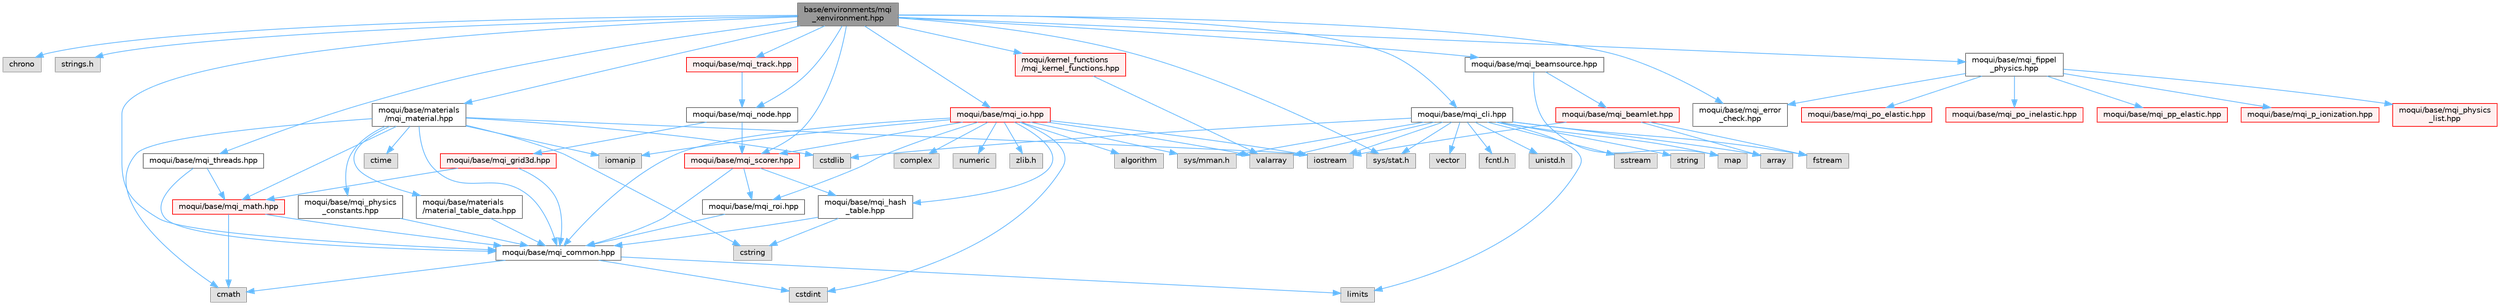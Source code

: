 digraph "base/environments/mqi_xenvironment.hpp"
{
 // LATEX_PDF_SIZE
  bgcolor="transparent";
  edge [fontname=Helvetica,fontsize=10,labelfontname=Helvetica,labelfontsize=10];
  node [fontname=Helvetica,fontsize=10,shape=box,height=0.2,width=0.4];
  Node1 [id="Node000001",label="base/environments/mqi\l_xenvironment.hpp",height=0.2,width=0.4,color="gray40", fillcolor="grey60", style="filled", fontcolor="black",tooltip="This file defines the x_environment class, a virtual base class for creating Monte Carlo simulation e..."];
  Node1 -> Node2 [id="edge1_Node000001_Node000002",color="steelblue1",style="solid",tooltip=" "];
  Node2 [id="Node000002",label="chrono",height=0.2,width=0.4,color="grey60", fillcolor="#E0E0E0", style="filled",tooltip=" "];
  Node1 -> Node3 [id="edge2_Node000001_Node000003",color="steelblue1",style="solid",tooltip=" "];
  Node3 [id="Node000003",label="strings.h",height=0.2,width=0.4,color="grey60", fillcolor="#E0E0E0", style="filled",tooltip=" "];
  Node1 -> Node4 [id="edge3_Node000001_Node000004",color="steelblue1",style="solid",tooltip=" "];
  Node4 [id="Node000004",label="sys/stat.h",height=0.2,width=0.4,color="grey60", fillcolor="#E0E0E0", style="filled",tooltip=" "];
  Node1 -> Node5 [id="edge4_Node000001_Node000005",color="steelblue1",style="solid",tooltip=" "];
  Node5 [id="Node000005",label="moqui/base/mqi_common.hpp",height=0.2,width=0.4,color="grey40", fillcolor="white", style="filled",URL="$mqi__common_8hpp.html",tooltip="A header file containing common definitions, macros, and type aliases for the project."];
  Node5 -> Node6 [id="edge5_Node000005_Node000006",color="steelblue1",style="solid",tooltip=" "];
  Node6 [id="Node000006",label="cmath",height=0.2,width=0.4,color="grey60", fillcolor="#E0E0E0", style="filled",tooltip=" "];
  Node5 -> Node7 [id="edge6_Node000005_Node000007",color="steelblue1",style="solid",tooltip=" "];
  Node7 [id="Node000007",label="cstdint",height=0.2,width=0.4,color="grey60", fillcolor="#E0E0E0", style="filled",tooltip=" "];
  Node5 -> Node8 [id="edge7_Node000005_Node000008",color="steelblue1",style="solid",tooltip=" "];
  Node8 [id="Node000008",label="limits",height=0.2,width=0.4,color="grey60", fillcolor="#E0E0E0", style="filled",tooltip=" "];
  Node1 -> Node9 [id="edge8_Node000001_Node000009",color="steelblue1",style="solid",tooltip=" "];
  Node9 [id="Node000009",label="moqui/base/mqi_node.hpp",height=0.2,width=0.4,color="grey40", fillcolor="white", style="filled",URL="$mqi__node_8hpp.html",tooltip="Defines the node structure for the geometry hierarchy (scene graph)."];
  Node9 -> Node10 [id="edge9_Node000009_Node000010",color="steelblue1",style="solid",tooltip=" "];
  Node10 [id="Node000010",label="moqui/base/mqi_grid3d.hpp",height=0.2,width=0.4,color="red", fillcolor="#FFF0F0", style="filled",URL="$mqi__grid3d_8hpp.html",tooltip="Defines a generic 3D rectilinear grid for Monte Carlo transport simulations."];
  Node10 -> Node5 [id="edge10_Node000010_Node000005",color="steelblue1",style="solid",tooltip=" "];
  Node10 -> Node20 [id="edge11_Node000010_Node000020",color="steelblue1",style="solid",tooltip=" "];
  Node20 [id="Node000020",label="moqui/base/mqi_math.hpp",height=0.2,width=0.4,color="red", fillcolor="#FFF0F0", style="filled",URL="$mqi__math_8hpp.html",tooltip="Defines mathematical constants and functions for both CPU and CUDA execution."];
  Node20 -> Node5 [id="edge12_Node000020_Node000005",color="steelblue1",style="solid",tooltip=" "];
  Node20 -> Node6 [id="edge13_Node000020_Node000006",color="steelblue1",style="solid",tooltip=" "];
  Node9 -> Node23 [id="edge14_Node000009_Node000023",color="steelblue1",style="solid",tooltip=" "];
  Node23 [id="Node000023",label="moqui/base/mqi_scorer.hpp",height=0.2,width=0.4,color="red", fillcolor="#FFF0F0", style="filled",URL="$mqi__scorer_8hpp.html",tooltip=" "];
  Node23 -> Node5 [id="edge15_Node000023_Node000005",color="steelblue1",style="solid",tooltip=" "];
  Node23 -> Node24 [id="edge16_Node000023_Node000024",color="steelblue1",style="solid",tooltip=" "];
  Node24 [id="Node000024",label="moqui/base/mqi_hash\l_table.hpp",height=0.2,width=0.4,color="grey40", fillcolor="white", style="filled",URL="$mqi__hash__table_8hpp.html",tooltip="Defines the basic data structures and utility functions for a simple hash table."];
  Node24 -> Node25 [id="edge17_Node000024_Node000025",color="steelblue1",style="solid",tooltip=" "];
  Node25 [id="Node000025",label="cstring",height=0.2,width=0.4,color="grey60", fillcolor="#E0E0E0", style="filled",tooltip=" "];
  Node24 -> Node5 [id="edge18_Node000024_Node000005",color="steelblue1",style="solid",tooltip=" "];
  Node23 -> Node26 [id="edge19_Node000023_Node000026",color="steelblue1",style="solid",tooltip=" "];
  Node26 [id="Node000026",label="moqui/base/mqi_roi.hpp",height=0.2,width=0.4,color="grey40", fillcolor="white", style="filled",URL="$mqi__roi_8hpp.html",tooltip=" "];
  Node26 -> Node5 [id="edge20_Node000026_Node000005",color="steelblue1",style="solid",tooltip=" "];
  Node1 -> Node27 [id="edge21_Node000001_Node000027",color="steelblue1",style="solid",tooltip=" "];
  Node27 [id="Node000027",label="moqui/base/materials\l/mqi_material.hpp",height=0.2,width=0.4,color="grey40", fillcolor="white", style="filled",URL="$materials_2mqi__material_8hpp.html",tooltip="This file defines the base class for materials and specific material implementations."];
  Node27 -> Node5 [id="edge22_Node000027_Node000005",color="steelblue1",style="solid",tooltip=" "];
  Node27 -> Node20 [id="edge23_Node000027_Node000020",color="steelblue1",style="solid",tooltip=" "];
  Node27 -> Node28 [id="edge24_Node000027_Node000028",color="steelblue1",style="solid",tooltip=" "];
  Node28 [id="Node000028",label="moqui/base/mqi_physics\l_constants.hpp",height=0.2,width=0.4,color="grey40", fillcolor="white", style="filled",URL="$mqi__physics__constants_8hpp.html",tooltip="Defines a struct containing fundamental physical constants and unit conversions."];
  Node28 -> Node5 [id="edge25_Node000028_Node000005",color="steelblue1",style="solid",tooltip=" "];
  Node27 -> Node29 [id="edge26_Node000027_Node000029",color="steelblue1",style="solid",tooltip=" "];
  Node29 [id="Node000029",label="moqui/base/materials\l/material_table_data.hpp",height=0.2,width=0.4,color="grey40", fillcolor="white", style="filled",URL="$material__table__data_8hpp.html",tooltip="This file contains pre-calculated tables for stopping power ratios."];
  Node29 -> Node5 [id="edge27_Node000029_Node000005",color="steelblue1",style="solid",tooltip=" "];
  Node27 -> Node6 [id="edge28_Node000027_Node000006",color="steelblue1",style="solid",tooltip=" "];
  Node27 -> Node30 [id="edge29_Node000027_Node000030",color="steelblue1",style="solid",tooltip=" "];
  Node30 [id="Node000030",label="cstdlib",height=0.2,width=0.4,color="grey60", fillcolor="#E0E0E0", style="filled",tooltip=" "];
  Node27 -> Node25 [id="edge30_Node000027_Node000025",color="steelblue1",style="solid",tooltip=" "];
  Node27 -> Node31 [id="edge31_Node000027_Node000031",color="steelblue1",style="solid",tooltip=" "];
  Node31 [id="Node000031",label="ctime",height=0.2,width=0.4,color="grey60", fillcolor="#E0E0E0", style="filled",tooltip=" "];
  Node27 -> Node32 [id="edge32_Node000027_Node000032",color="steelblue1",style="solid",tooltip=" "];
  Node32 [id="Node000032",label="iomanip",height=0.2,width=0.4,color="grey60", fillcolor="#E0E0E0", style="filled",tooltip=" "];
  Node27 -> Node15 [id="edge33_Node000027_Node000015",color="steelblue1",style="solid",tooltip=" "];
  Node15 [id="Node000015",label="iostream",height=0.2,width=0.4,color="grey60", fillcolor="#E0E0E0", style="filled",tooltip=" "];
  Node1 -> Node33 [id="edge34_Node000001_Node000033",color="steelblue1",style="solid",tooltip=" "];
  Node33 [id="Node000033",label="moqui/base/mqi_beamsource.hpp",height=0.2,width=0.4,color="grey40", fillcolor="white", style="filled",URL="$mqi__beamsource_8hpp.html",tooltip="Defines a source of particles for simulation, composed of multiple beamlets."];
  Node33 -> Node34 [id="edge35_Node000033_Node000034",color="steelblue1",style="solid",tooltip=" "];
  Node34 [id="Node000034",label="map",height=0.2,width=0.4,color="grey60", fillcolor="#E0E0E0", style="filled",tooltip=" "];
  Node33 -> Node35 [id="edge36_Node000033_Node000035",color="steelblue1",style="solid",tooltip=" "];
  Node35 [id="Node000035",label="moqui/base/mqi_beamlet.hpp",height=0.2,width=0.4,color="red", fillcolor="#FFF0F0", style="filled",URL="$mqi__beamlet_8hpp.html",tooltip="Defines a beamlet, a fundamental component of a beam model."];
  Node35 -> Node12 [id="edge37_Node000035_Node000012",color="steelblue1",style="solid",tooltip=" "];
  Node12 [id="Node000012",label="array",height=0.2,width=0.4,color="grey60", fillcolor="#E0E0E0", style="filled",tooltip=" "];
  Node35 -> Node13 [id="edge38_Node000035_Node000013",color="steelblue1",style="solid",tooltip=" "];
  Node13 [id="Node000013",label="fstream",height=0.2,width=0.4,color="grey60", fillcolor="#E0E0E0", style="filled",tooltip=" "];
  Node35 -> Node15 [id="edge39_Node000035_Node000015",color="steelblue1",style="solid",tooltip=" "];
  Node1 -> Node46 [id="edge40_Node000001_Node000046",color="steelblue1",style="solid",tooltip=" "];
  Node46 [id="Node000046",label="moqui/base/mqi_cli.hpp",height=0.2,width=0.4,color="grey40", fillcolor="white", style="filled",URL="$mqi__cli_8hpp.html",tooltip="Defines a command-line interface (CLI) helper class."];
  Node46 -> Node12 [id="edge41_Node000046_Node000012",color="steelblue1",style="solid",tooltip=" "];
  Node46 -> Node13 [id="edge42_Node000046_Node000013",color="steelblue1",style="solid",tooltip=" "];
  Node46 -> Node15 [id="edge43_Node000046_Node000015",color="steelblue1",style="solid",tooltip=" "];
  Node46 -> Node8 [id="edge44_Node000046_Node000008",color="steelblue1",style="solid",tooltip=" "];
  Node46 -> Node34 [id="edge45_Node000046_Node000034",color="steelblue1",style="solid",tooltip=" "];
  Node46 -> Node47 [id="edge46_Node000046_Node000047",color="steelblue1",style="solid",tooltip=" "];
  Node47 [id="Node000047",label="sstream",height=0.2,width=0.4,color="grey60", fillcolor="#E0E0E0", style="filled",tooltip=" "];
  Node46 -> Node48 [id="edge47_Node000046_Node000048",color="steelblue1",style="solid",tooltip=" "];
  Node48 [id="Node000048",label="string",height=0.2,width=0.4,color="grey60", fillcolor="#E0E0E0", style="filled",tooltip=" "];
  Node46 -> Node49 [id="edge48_Node000046_Node000049",color="steelblue1",style="solid",tooltip=" "];
  Node49 [id="Node000049",label="valarray",height=0.2,width=0.4,color="grey60", fillcolor="#E0E0E0", style="filled",tooltip=" "];
  Node46 -> Node50 [id="edge49_Node000046_Node000050",color="steelblue1",style="solid",tooltip=" "];
  Node50 [id="Node000050",label="vector",height=0.2,width=0.4,color="grey60", fillcolor="#E0E0E0", style="filled",tooltip=" "];
  Node46 -> Node4 [id="edge50_Node000046_Node000004",color="steelblue1",style="solid",tooltip=" "];
  Node46 -> Node30 [id="edge51_Node000046_Node000030",color="steelblue1",style="solid",tooltip=" "];
  Node46 -> Node51 [id="edge52_Node000046_Node000051",color="steelblue1",style="solid",tooltip=" "];
  Node51 [id="Node000051",label="fcntl.h",height=0.2,width=0.4,color="grey60", fillcolor="#E0E0E0", style="filled",tooltip=" "];
  Node46 -> Node52 [id="edge53_Node000046_Node000052",color="steelblue1",style="solid",tooltip=" "];
  Node52 [id="Node000052",label="sys/mman.h",height=0.2,width=0.4,color="grey60", fillcolor="#E0E0E0", style="filled",tooltip=" "];
  Node46 -> Node53 [id="edge54_Node000046_Node000053",color="steelblue1",style="solid",tooltip=" "];
  Node53 [id="Node000053",label="unistd.h",height=0.2,width=0.4,color="grey60", fillcolor="#E0E0E0", style="filled",tooltip=" "];
  Node1 -> Node54 [id="edge55_Node000001_Node000054",color="steelblue1",style="solid",tooltip=" "];
  Node54 [id="Node000054",label="moqui/base/mqi_error\l_check.hpp",height=0.2,width=0.4,color="grey40", fillcolor="white", style="filled",URL="$mqi__error__check_8hpp.html",tooltip="Defines error-checking utilities for CUDA operations."];
  Node1 -> Node55 [id="edge56_Node000001_Node000055",color="steelblue1",style="solid",tooltip=" "];
  Node55 [id="Node000055",label="moqui/base/mqi_fippel\l_physics.hpp",height=0.2,width=0.4,color="grey40", fillcolor="white", style="filled",URL="$mqi__fippel__physics_8hpp.html",tooltip="Implements a \"physics list\" for proton transport based on the Fippel model."];
  Node55 -> Node54 [id="edge57_Node000055_Node000054",color="steelblue1",style="solid",tooltip=" "];
  Node55 -> Node56 [id="edge58_Node000055_Node000056",color="steelblue1",style="solid",tooltip=" "];
  Node56 [id="Node000056",label="moqui/base/mqi_p_ionization.hpp",height=0.2,width=0.4,color="red", fillcolor="#FFF0F0", style="filled",URL="$mqi__p__ionization_8hpp.html",tooltip="Defines the proton ionization interaction model using tabulated data."];
  Node55 -> Node62 [id="edge59_Node000055_Node000062",color="steelblue1",style="solid",tooltip=" "];
  Node62 [id="Node000062",label="moqui/base/mqi_physics\l_list.hpp",height=0.2,width=0.4,color="red", fillcolor="#FFF0F0", style="filled",URL="$mqi__physics__list_8hpp.html",tooltip="Defines structures and classes for managing physics processes and parameters."];
  Node55 -> Node63 [id="edge60_Node000055_Node000063",color="steelblue1",style="solid",tooltip=" "];
  Node63 [id="Node000063",label="moqui/base/mqi_po_elastic.hpp",height=0.2,width=0.4,color="red", fillcolor="#FFF0F0", style="filled",URL="$mqi__po__elastic_8hpp.html",tooltip="Defines the proton-oxygen elastic scattering interaction models."];
  Node55 -> Node64 [id="edge61_Node000055_Node000064",color="steelblue1",style="solid",tooltip=" "];
  Node64 [id="Node000064",label="moqui/base/mqi_po_inelastic.hpp",height=0.2,width=0.4,color="red", fillcolor="#FFF0F0", style="filled",URL="$mqi__po__inelastic_8hpp.html",tooltip=" "];
  Node55 -> Node65 [id="edge62_Node000055_Node000065",color="steelblue1",style="solid",tooltip=" "];
  Node65 [id="Node000065",label="moqui/base/mqi_pp_elastic.hpp",height=0.2,width=0.4,color="red", fillcolor="#FFF0F0", style="filled",URL="$mqi__pp__elastic_8hpp.html",tooltip=" "];
  Node1 -> Node66 [id="edge63_Node000001_Node000066",color="steelblue1",style="solid",tooltip=" "];
  Node66 [id="Node000066",label="moqui/base/mqi_io.hpp",height=0.2,width=0.4,color="red", fillcolor="#FFF0F0", style="filled",URL="$mqi__io_8hpp.html",tooltip="Defines a collection of functions for saving simulation data to various file formats."];
  Node66 -> Node67 [id="edge64_Node000066_Node000067",color="steelblue1",style="solid",tooltip=" "];
  Node67 [id="Node000067",label="algorithm",height=0.2,width=0.4,color="grey60", fillcolor="#E0E0E0", style="filled",tooltip=" "];
  Node66 -> Node68 [id="edge65_Node000066_Node000068",color="steelblue1",style="solid",tooltip=" "];
  Node68 [id="Node000068",label="complex",height=0.2,width=0.4,color="grey60", fillcolor="#E0E0E0", style="filled",tooltip=" "];
  Node66 -> Node7 [id="edge66_Node000066_Node000007",color="steelblue1",style="solid",tooltip=" "];
  Node66 -> Node32 [id="edge67_Node000066_Node000032",color="steelblue1",style="solid",tooltip=" "];
  Node66 -> Node15 [id="edge68_Node000066_Node000015",color="steelblue1",style="solid",tooltip=" "];
  Node66 -> Node69 [id="edge69_Node000066_Node000069",color="steelblue1",style="solid",tooltip=" "];
  Node69 [id="Node000069",label="numeric",height=0.2,width=0.4,color="grey60", fillcolor="#E0E0E0", style="filled",tooltip=" "];
  Node66 -> Node49 [id="edge70_Node000066_Node000049",color="steelblue1",style="solid",tooltip=" "];
  Node66 -> Node70 [id="edge71_Node000066_Node000070",color="steelblue1",style="solid",tooltip=" "];
  Node70 [id="Node000070",label="zlib.h",height=0.2,width=0.4,color="grey60", fillcolor="#E0E0E0", style="filled",tooltip=" "];
  Node66 -> Node52 [id="edge72_Node000066_Node000052",color="steelblue1",style="solid",tooltip=" "];
  Node66 -> Node5 [id="edge73_Node000066_Node000005",color="steelblue1",style="solid",tooltip=" "];
  Node66 -> Node24 [id="edge74_Node000066_Node000024",color="steelblue1",style="solid",tooltip=" "];
  Node66 -> Node26 [id="edge75_Node000066_Node000026",color="steelblue1",style="solid",tooltip=" "];
  Node66 -> Node23 [id="edge76_Node000066_Node000023",color="steelblue1",style="solid",tooltip=" "];
  Node1 -> Node23 [id="edge77_Node000001_Node000023",color="steelblue1",style="solid",tooltip=" "];
  Node1 -> Node72 [id="edge78_Node000001_Node000072",color="steelblue1",style="solid",tooltip=" "];
  Node72 [id="Node000072",label="moqui/base/mqi_threads.hpp",height=0.2,width=0.4,color="grey40", fillcolor="white", style="filled",URL="$mqi__threads_8hpp.html",tooltip=" "];
  Node72 -> Node5 [id="edge79_Node000072_Node000005",color="steelblue1",style="solid",tooltip=" "];
  Node72 -> Node20 [id="edge80_Node000072_Node000020",color="steelblue1",style="solid",tooltip=" "];
  Node1 -> Node60 [id="edge81_Node000001_Node000060",color="steelblue1",style="solid",tooltip=" "];
  Node60 [id="Node000060",label="moqui/base/mqi_track.hpp",height=0.2,width=0.4,color="red", fillcolor="#FFF0F0", style="filled",URL="$mqi__track_8hpp.html",tooltip=" "];
  Node60 -> Node9 [id="edge82_Node000060_Node000009",color="steelblue1",style="solid",tooltip=" "];
  Node1 -> Node73 [id="edge83_Node000001_Node000073",color="steelblue1",style="solid",tooltip=" "];
  Node73 [id="Node000073",label="moqui/kernel_functions\l/mqi_kernel_functions.hpp",height=0.2,width=0.4,color="red", fillcolor="#FFF0F0", style="filled",URL="$mqi__kernel__functions_8hpp.html",tooltip="A convenience header that includes all CUDA kernel-related functions for the Moqui simulation engine."];
  Node73 -> Node49 [id="edge84_Node000073_Node000049",color="steelblue1",style="solid",tooltip=" "];
}
